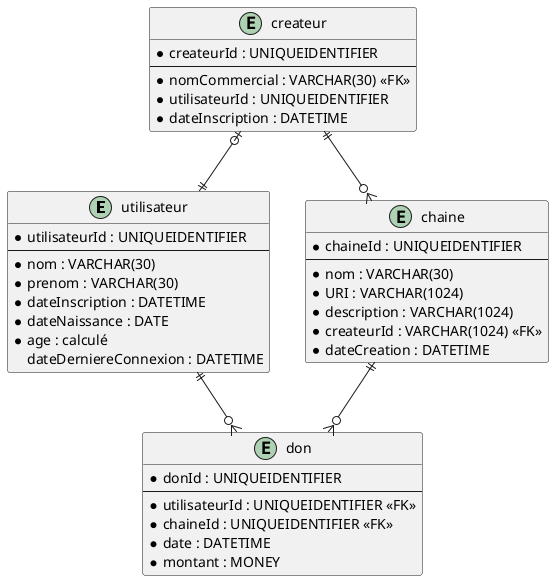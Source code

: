 @startuml Exercice_Createur

entity utilisateur {
    * utilisateurId : UNIQUEIDENTIFIER
    --
    * nom : VARCHAR(30)
    * prenom : VARCHAR(30)
    * dateInscription : DATETIME
    * dateNaissance : DATE
    * age : calculé
    dateDerniereConnexion : DATETIME
}

entity createur {
    * createurId : UNIQUEIDENTIFIER
    --
    * nomCommercial : VARCHAR(30) <<FK>>
    * utilisateurId : UNIQUEIDENTIFIER
    * dateInscription : DATETIME
}

entity chaine {
    * chaineId : UNIQUEIDENTIFIER
    --
    * nom : VARCHAR(30)
    * URI : VARCHAR(1024)
    * description : VARCHAR(1024)
    * createurId : VARCHAR(1024) <<FK>>
    * dateCreation : DATETIME
}

entity don {
    * donId : UNIQUEIDENTIFIER
    --
    * utilisateurId : UNIQUEIDENTIFIER <<FK>>
    * chaineId : UNIQUEIDENTIFIER <<FK>>
    * date : DATETIME
    * montant : MONEY
}

utilisateur ||--o{ don
chaine ||--o{ don
createur ||--o{ chaine
createur |o--|| utilisateur

@enduml
